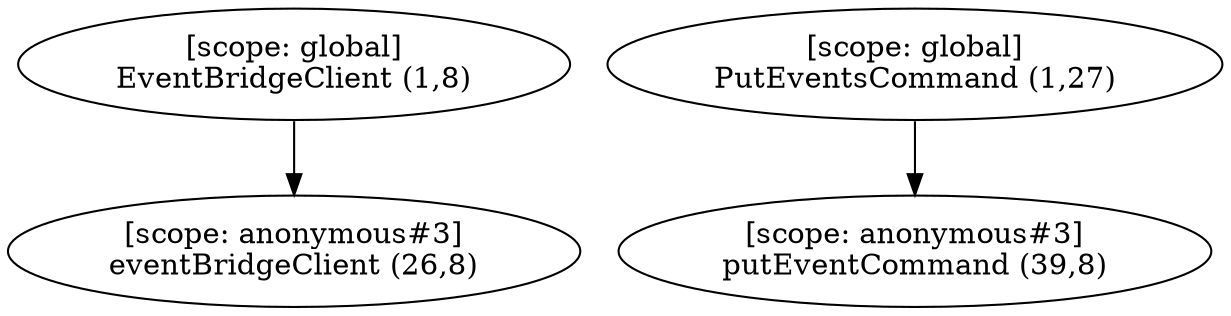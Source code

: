 digraph G {
  graph [ rankdir =TB ];
subgraph global {
  graph [ label = "Scope [global]" ];
  "[scope: global]
EventBridgeClient (1,8)";
  "[scope: global]
PutEventsCommand (1,27)";
}

subgraph anonymous_3 {
  graph [ label = "Scope [anonymous_3]" ];
  "[scope: anonymous#3]
eventBridgeClient (26,8)";
  "[scope: anonymous#3]
putEventCommand (39,8)";
}

  "[scope: global]
EventBridgeClient (1,8)" -> "[scope: anonymous#3]
eventBridgeClient (26,8)";
  "[scope: global]
PutEventsCommand (1,27)" -> "[scope: anonymous#3]
putEventCommand (39,8)";
}
